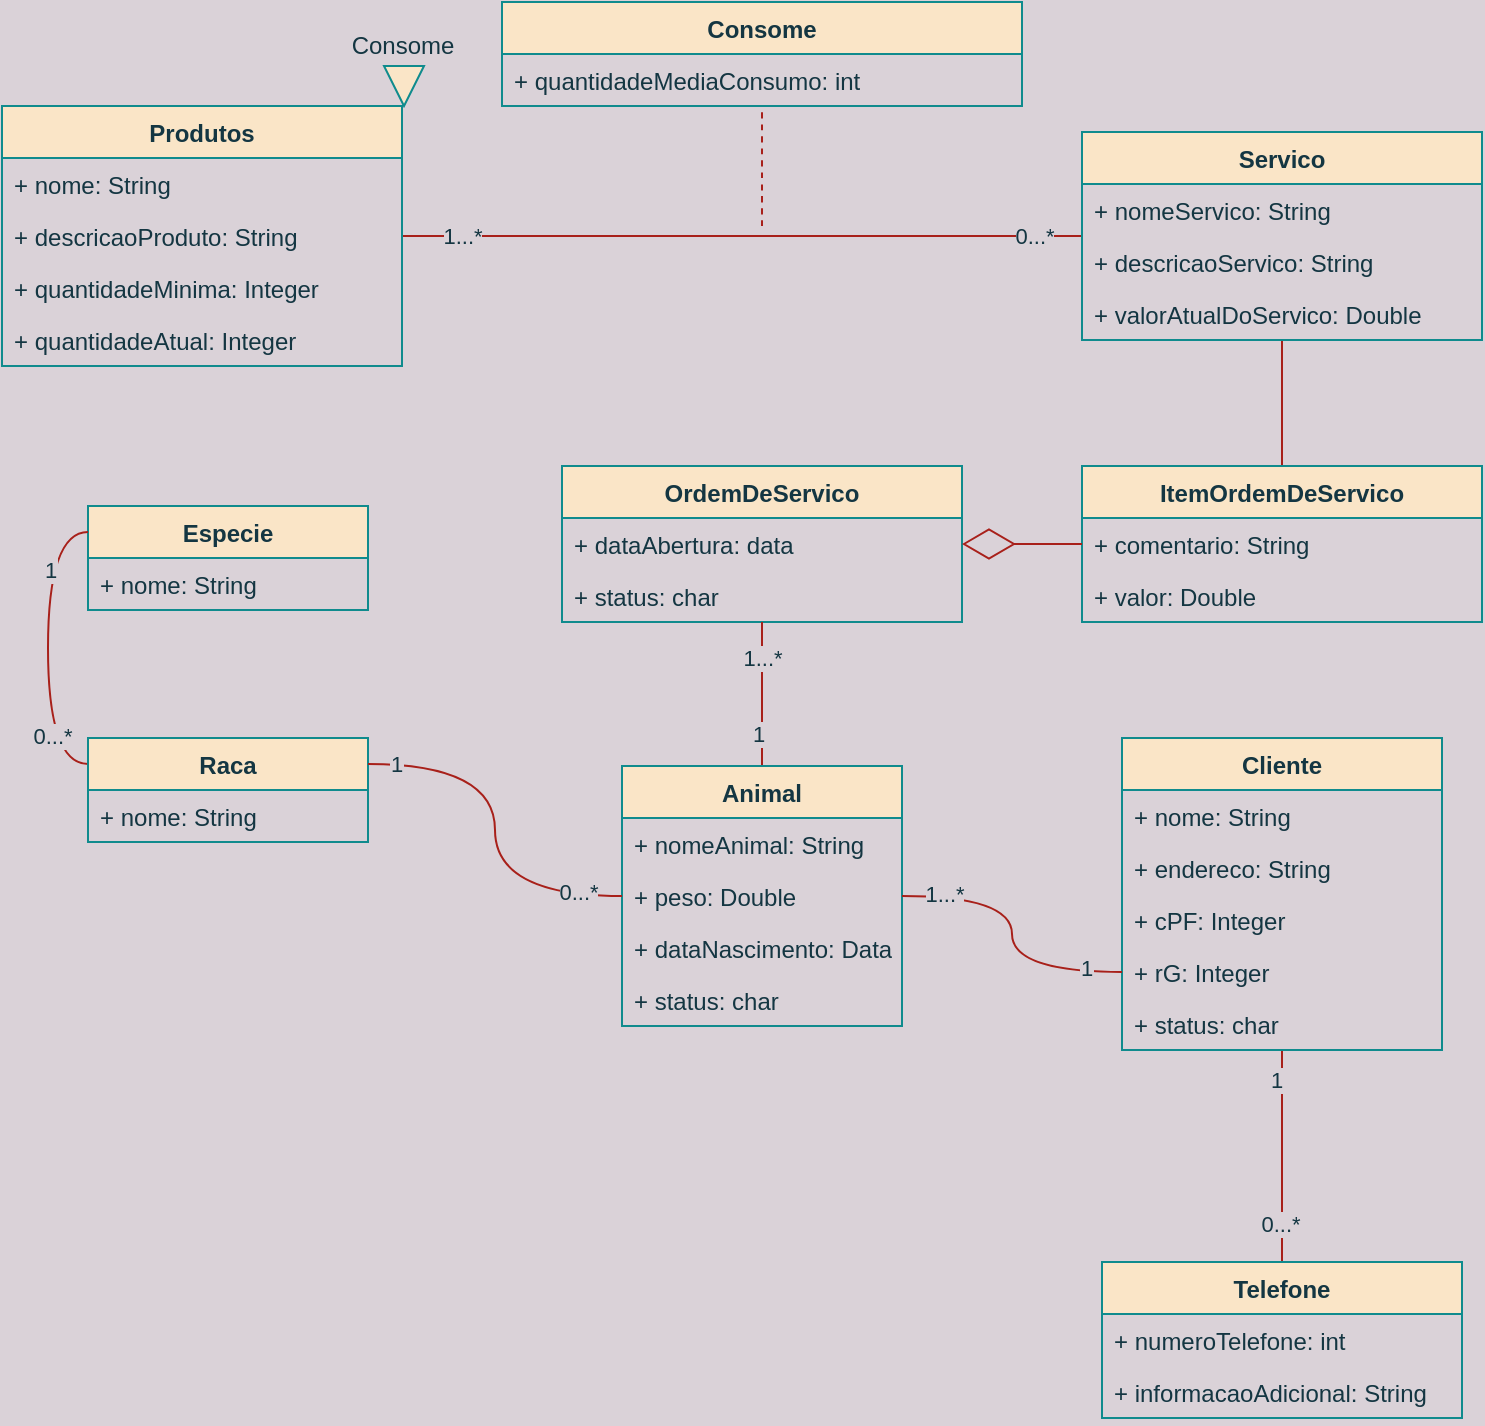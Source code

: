 <mxfile version="20.0.1" type="github">
  <diagram id="C5RBs43oDa-KdzZeNtuy" name="Page-1">
    <mxGraphModel dx="1102" dy="559" grid="1" gridSize="10" guides="1" tooltips="1" connect="1" arrows="1" fold="1" page="1" pageScale="1" pageWidth="827" pageHeight="1169" background="#DAD2D8" math="0" shadow="0">
      <root>
        <mxCell id="WIyWlLk6GJQsqaUBKTNV-0" />
        <mxCell id="WIyWlLk6GJQsqaUBKTNV-1" parent="WIyWlLk6GJQsqaUBKTNV-0" />
        <mxCell id="hiW_WmFTHacTxOfGyUqn-73" value="" style="edgeStyle=orthogonalEdgeStyle;rounded=0;orthogonalLoop=1;jettySize=auto;html=1;endArrow=none;endFill=0;curved=1;labelBackgroundColor=#DAD2D8;strokeColor=#A8201A;fontColor=#143642;" edge="1" parent="WIyWlLk6GJQsqaUBKTNV-1" source="-WMAqUKvxuHPdEfeoXhE-0" target="hiW_WmFTHacTxOfGyUqn-66">
          <mxGeometry relative="1" as="geometry" />
        </mxCell>
        <mxCell id="hiW_WmFTHacTxOfGyUqn-74" value="1" style="edgeLabel;html=1;align=center;verticalAlign=middle;resizable=0;points=[];labelBackgroundColor=#DAD2D8;fontColor=#143642;" vertex="1" connectable="0" parent="hiW_WmFTHacTxOfGyUqn-73">
          <mxGeometry x="-0.717" y="-3" relative="1" as="geometry">
            <mxPoint as="offset" />
          </mxGeometry>
        </mxCell>
        <mxCell id="hiW_WmFTHacTxOfGyUqn-75" value="0...*" style="edgeLabel;html=1;align=center;verticalAlign=middle;resizable=0;points=[];labelBackgroundColor=#DAD2D8;fontColor=#143642;" vertex="1" connectable="0" parent="hiW_WmFTHacTxOfGyUqn-73">
          <mxGeometry x="0.717" y="-3" relative="1" as="geometry">
            <mxPoint x="2" y="-4" as="offset" />
          </mxGeometry>
        </mxCell>
        <mxCell id="-WMAqUKvxuHPdEfeoXhE-0" value="Cliente" style="swimlane;fontStyle=1;childLayout=stackLayout;horizontal=1;startSize=26;fillColor=#FAE5C7;horizontalStack=0;resizeParent=1;resizeParentMax=0;resizeLast=0;collapsible=1;marginBottom=0;rounded=0;strokeColor=#0F8B8D;fontColor=#143642;" parent="WIyWlLk6GJQsqaUBKTNV-1" vertex="1">
          <mxGeometry x="604" y="548" width="160" height="156" as="geometry" />
        </mxCell>
        <mxCell id="-WMAqUKvxuHPdEfeoXhE-1" value="+ nome: String&#xa;" style="text;strokeColor=none;fillColor=none;align=left;verticalAlign=top;spacingLeft=4;spacingRight=4;overflow=hidden;rotatable=0;points=[[0,0.5],[1,0.5]];portConstraint=eastwest;rounded=0;fontColor=#143642;" parent="-WMAqUKvxuHPdEfeoXhE-0" vertex="1">
          <mxGeometry y="26" width="160" height="26" as="geometry" />
        </mxCell>
        <mxCell id="-WMAqUKvxuHPdEfeoXhE-2" value="+ endereco: String" style="text;strokeColor=none;fillColor=none;align=left;verticalAlign=top;spacingLeft=4;spacingRight=4;overflow=hidden;rotatable=0;points=[[0,0.5],[1,0.5]];portConstraint=eastwest;rounded=0;fontColor=#143642;" parent="-WMAqUKvxuHPdEfeoXhE-0" vertex="1">
          <mxGeometry y="52" width="160" height="26" as="geometry" />
        </mxCell>
        <mxCell id="-WMAqUKvxuHPdEfeoXhE-4" value="+ cPF: Integer" style="text;strokeColor=none;fillColor=none;align=left;verticalAlign=top;spacingLeft=4;spacingRight=4;overflow=hidden;rotatable=0;points=[[0,0.5],[1,0.5]];portConstraint=eastwest;rounded=0;fontColor=#143642;" parent="-WMAqUKvxuHPdEfeoXhE-0" vertex="1">
          <mxGeometry y="78" width="160" height="26" as="geometry" />
        </mxCell>
        <mxCell id="-WMAqUKvxuHPdEfeoXhE-8" value="+ rG: Integer" style="text;strokeColor=none;fillColor=none;align=left;verticalAlign=top;spacingLeft=4;spacingRight=4;overflow=hidden;rotatable=0;points=[[0,0.5],[1,0.5]];portConstraint=eastwest;rounded=0;fontColor=#143642;" parent="-WMAqUKvxuHPdEfeoXhE-0" vertex="1">
          <mxGeometry y="104" width="160" height="26" as="geometry" />
        </mxCell>
        <mxCell id="-WMAqUKvxuHPdEfeoXhE-5" value="+ status: char" style="text;strokeColor=none;fillColor=none;align=left;verticalAlign=top;spacingLeft=4;spacingRight=4;overflow=hidden;rotatable=0;points=[[0,0.5],[1,0.5]];portConstraint=eastwest;rounded=0;fontColor=#143642;" parent="-WMAqUKvxuHPdEfeoXhE-0" vertex="1">
          <mxGeometry y="130" width="160" height="26" as="geometry" />
        </mxCell>
        <mxCell id="-WMAqUKvxuHPdEfeoXhE-9" value="OrdemDeServico" style="swimlane;fontStyle=1;childLayout=stackLayout;horizontal=1;startSize=26;fillColor=#FAE5C7;horizontalStack=0;resizeParent=1;resizeParentMax=0;resizeLast=0;collapsible=1;marginBottom=0;rounded=0;strokeColor=#0F8B8D;fontColor=#143642;" parent="WIyWlLk6GJQsqaUBKTNV-1" vertex="1">
          <mxGeometry x="324" y="412" width="200" height="78" as="geometry" />
        </mxCell>
        <mxCell id="-WMAqUKvxuHPdEfeoXhE-10" value="+ dataAbertura: data" style="text;strokeColor=none;fillColor=none;align=left;verticalAlign=top;spacingLeft=4;spacingRight=4;overflow=hidden;rotatable=0;points=[[0,0.5],[1,0.5]];portConstraint=eastwest;rounded=0;fontColor=#143642;" parent="-WMAqUKvxuHPdEfeoXhE-9" vertex="1">
          <mxGeometry y="26" width="200" height="26" as="geometry" />
        </mxCell>
        <mxCell id="hiW_WmFTHacTxOfGyUqn-62" value="+ status: char" style="text;strokeColor=none;fillColor=none;align=left;verticalAlign=top;spacingLeft=4;spacingRight=4;overflow=hidden;rotatable=0;points=[[0,0.5],[1,0.5]];portConstraint=eastwest;fontColor=#143642;" vertex="1" parent="-WMAqUKvxuHPdEfeoXhE-9">
          <mxGeometry y="52" width="200" height="26" as="geometry" />
        </mxCell>
        <mxCell id="aK-d2TUzTkQ9TdtU_zbg-77" value="" style="edgeStyle=orthogonalEdgeStyle;orthogonalLoop=1;jettySize=auto;html=1;endArrow=none;endFill=0;rounded=0;curved=1;labelBackgroundColor=#DAD2D8;strokeColor=#A8201A;fontColor=#143642;" parent="WIyWlLk6GJQsqaUBKTNV-1" source="aK-d2TUzTkQ9TdtU_zbg-36" target="aK-d2TUzTkQ9TdtU_zbg-73" edge="1">
          <mxGeometry relative="1" as="geometry" />
        </mxCell>
        <mxCell id="aK-d2TUzTkQ9TdtU_zbg-83" value="1...*" style="edgeLabel;html=1;align=center;verticalAlign=middle;resizable=0;points=[];rounded=0;labelBackgroundColor=#DAD2D8;fontColor=#143642;" parent="aK-d2TUzTkQ9TdtU_zbg-77" vertex="1" connectable="0">
          <mxGeometry x="0.738" y="2" relative="1" as="geometry">
            <mxPoint x="-15" y="-2" as="offset" />
          </mxGeometry>
        </mxCell>
        <mxCell id="hiW_WmFTHacTxOfGyUqn-28" value="0...*" style="edgeLabel;html=1;align=center;verticalAlign=middle;resizable=0;points=[];rounded=0;labelBackgroundColor=#DAD2D8;fontColor=#143642;" vertex="1" connectable="0" parent="aK-d2TUzTkQ9TdtU_zbg-77">
          <mxGeometry x="-0.859" relative="1" as="geometry">
            <mxPoint as="offset" />
          </mxGeometry>
        </mxCell>
        <mxCell id="hiW_WmFTHacTxOfGyUqn-38" value="" style="edgeStyle=orthogonalEdgeStyle;orthogonalLoop=1;jettySize=auto;html=1;endArrow=none;endFill=0;rounded=0;curved=1;labelBackgroundColor=#DAD2D8;strokeColor=#A8201A;fontColor=#143642;" edge="1" parent="WIyWlLk6GJQsqaUBKTNV-1" source="aK-d2TUzTkQ9TdtU_zbg-36" target="hiW_WmFTHacTxOfGyUqn-34">
          <mxGeometry relative="1" as="geometry" />
        </mxCell>
        <mxCell id="aK-d2TUzTkQ9TdtU_zbg-36" value="Servico" style="swimlane;fontStyle=1;childLayout=stackLayout;horizontal=1;startSize=26;fillColor=#FAE5C7;horizontalStack=0;resizeParent=1;resizeParentMax=0;resizeLast=0;collapsible=1;marginBottom=0;rounded=0;strokeColor=#0F8B8D;fontColor=#143642;" parent="WIyWlLk6GJQsqaUBKTNV-1" vertex="1">
          <mxGeometry x="584" y="245" width="200" height="104" as="geometry" />
        </mxCell>
        <mxCell id="aK-d2TUzTkQ9TdtU_zbg-37" value="+ nomeServico: String" style="text;strokeColor=none;fillColor=none;align=left;verticalAlign=top;spacingLeft=4;spacingRight=4;overflow=hidden;rotatable=0;points=[[0,0.5],[1,0.5]];portConstraint=eastwest;rounded=0;fontColor=#143642;" parent="aK-d2TUzTkQ9TdtU_zbg-36" vertex="1">
          <mxGeometry y="26" width="200" height="26" as="geometry" />
        </mxCell>
        <mxCell id="aK-d2TUzTkQ9TdtU_zbg-38" value="+ descricaoServico: String" style="text;strokeColor=none;fillColor=none;align=left;verticalAlign=top;spacingLeft=4;spacingRight=4;overflow=hidden;rotatable=0;points=[[0,0.5],[1,0.5]];portConstraint=eastwest;rounded=0;fontColor=#143642;" parent="aK-d2TUzTkQ9TdtU_zbg-36" vertex="1">
          <mxGeometry y="52" width="200" height="26" as="geometry" />
        </mxCell>
        <mxCell id="aK-d2TUzTkQ9TdtU_zbg-39" value="+ valorAtualDoServico: Double" style="text;strokeColor=none;fillColor=none;align=left;verticalAlign=top;spacingLeft=4;spacingRight=4;overflow=hidden;rotatable=0;points=[[0,0.5],[1,0.5]];portConstraint=eastwest;rounded=0;fontColor=#143642;" parent="aK-d2TUzTkQ9TdtU_zbg-36" vertex="1">
          <mxGeometry y="78" width="200" height="26" as="geometry" />
        </mxCell>
        <mxCell id="hiW_WmFTHacTxOfGyUqn-45" value="" style="edgeStyle=orthogonalEdgeStyle;rounded=0;orthogonalLoop=1;jettySize=auto;html=1;endArrow=none;endFill=0;curved=1;labelBackgroundColor=#DAD2D8;strokeColor=#A8201A;fontColor=#143642;entryX=0.5;entryY=1;entryDx=0;entryDy=0;entryPerimeter=0;" edge="1" parent="WIyWlLk6GJQsqaUBKTNV-1" source="aK-d2TUzTkQ9TdtU_zbg-52" target="hiW_WmFTHacTxOfGyUqn-62">
          <mxGeometry relative="1" as="geometry">
            <mxPoint x="420" y="490" as="targetPoint" />
            <Array as="points" />
          </mxGeometry>
        </mxCell>
        <mxCell id="hiW_WmFTHacTxOfGyUqn-47" value="1...*" style="edgeLabel;html=1;align=center;verticalAlign=middle;resizable=0;points=[];labelBackgroundColor=#DAD2D8;fontColor=#143642;" vertex="1" connectable="0" parent="hiW_WmFTHacTxOfGyUqn-45">
          <mxGeometry x="0.228" relative="1" as="geometry">
            <mxPoint y="-10" as="offset" />
          </mxGeometry>
        </mxCell>
        <mxCell id="hiW_WmFTHacTxOfGyUqn-59" value="1" style="edgeLabel;html=1;align=center;verticalAlign=middle;resizable=0;points=[];labelBackgroundColor=#DAD2D8;fontColor=#143642;" vertex="1" connectable="0" parent="hiW_WmFTHacTxOfGyUqn-45">
          <mxGeometry x="-0.683" y="1" relative="1" as="geometry">
            <mxPoint x="-1" y="-5" as="offset" />
          </mxGeometry>
        </mxCell>
        <mxCell id="aK-d2TUzTkQ9TdtU_zbg-52" value="Animal" style="swimlane;fontStyle=1;childLayout=stackLayout;horizontal=1;startSize=26;fillColor=#FAE5C7;horizontalStack=0;resizeParent=1;resizeParentMax=0;resizeLast=0;collapsible=1;marginBottom=0;rounded=0;strokeColor=#0F8B8D;fontColor=#143642;" parent="WIyWlLk6GJQsqaUBKTNV-1" vertex="1">
          <mxGeometry x="354" y="562" width="140" height="130" as="geometry" />
        </mxCell>
        <mxCell id="aK-d2TUzTkQ9TdtU_zbg-53" value="+ nomeAnimal: String" style="text;strokeColor=none;fillColor=none;align=left;verticalAlign=top;spacingLeft=4;spacingRight=4;overflow=hidden;rotatable=0;points=[[0,0.5],[1,0.5]];portConstraint=eastwest;rounded=0;fontColor=#143642;" parent="aK-d2TUzTkQ9TdtU_zbg-52" vertex="1">
          <mxGeometry y="26" width="140" height="26" as="geometry" />
        </mxCell>
        <mxCell id="aK-d2TUzTkQ9TdtU_zbg-57" value="+ peso: Double" style="text;strokeColor=none;fillColor=none;align=left;verticalAlign=top;spacingLeft=4;spacingRight=4;overflow=hidden;rotatable=0;points=[[0,0.5],[1,0.5]];portConstraint=eastwest;rounded=0;fontColor=#143642;" parent="aK-d2TUzTkQ9TdtU_zbg-52" vertex="1">
          <mxGeometry y="52" width="140" height="26" as="geometry" />
        </mxCell>
        <mxCell id="aK-d2TUzTkQ9TdtU_zbg-55" value="+ dataNascimento: Data" style="text;strokeColor=none;fillColor=none;align=left;verticalAlign=top;spacingLeft=4;spacingRight=4;overflow=hidden;rotatable=0;points=[[0,0.5],[1,0.5]];portConstraint=eastwest;rounded=0;fontColor=#143642;" parent="aK-d2TUzTkQ9TdtU_zbg-52" vertex="1">
          <mxGeometry y="78" width="140" height="26" as="geometry" />
        </mxCell>
        <mxCell id="hiW_WmFTHacTxOfGyUqn-14" value="+ status: char" style="text;strokeColor=none;fillColor=none;align=left;verticalAlign=top;spacingLeft=4;spacingRight=4;overflow=hidden;rotatable=0;points=[[0,0.5],[1,0.5]];portConstraint=eastwest;rounded=0;fontColor=#143642;" vertex="1" parent="aK-d2TUzTkQ9TdtU_zbg-52">
          <mxGeometry y="104" width="140" height="26" as="geometry" />
        </mxCell>
        <mxCell id="aK-d2TUzTkQ9TdtU_zbg-73" value="Produtos" style="swimlane;fontStyle=1;childLayout=stackLayout;horizontal=1;startSize=26;fillColor=#FAE5C7;horizontalStack=0;resizeParent=1;resizeParentMax=0;resizeLast=0;collapsible=1;marginBottom=0;rounded=0;strokeColor=#0F8B8D;fontColor=#143642;" parent="WIyWlLk6GJQsqaUBKTNV-1" vertex="1">
          <mxGeometry x="44" y="232" width="200" height="130" as="geometry" />
        </mxCell>
        <mxCell id="aK-d2TUzTkQ9TdtU_zbg-74" value="+ nome: String" style="text;strokeColor=none;fillColor=none;align=left;verticalAlign=top;spacingLeft=4;spacingRight=4;overflow=hidden;rotatable=0;points=[[0,0.5],[1,0.5]];portConstraint=eastwest;rounded=0;fontColor=#143642;" parent="aK-d2TUzTkQ9TdtU_zbg-73" vertex="1">
          <mxGeometry y="26" width="200" height="26" as="geometry" />
        </mxCell>
        <mxCell id="aK-d2TUzTkQ9TdtU_zbg-75" value="+ descricaoProduto: String" style="text;strokeColor=none;fillColor=none;align=left;verticalAlign=top;spacingLeft=4;spacingRight=4;overflow=hidden;rotatable=0;points=[[0,0.5],[1,0.5]];portConstraint=eastwest;rounded=0;fontColor=#143642;" parent="aK-d2TUzTkQ9TdtU_zbg-73" vertex="1">
          <mxGeometry y="52" width="200" height="26" as="geometry" />
        </mxCell>
        <mxCell id="aK-d2TUzTkQ9TdtU_zbg-76" value="+ quantidadeMinima: Integer" style="text;strokeColor=none;fillColor=none;align=left;verticalAlign=top;spacingLeft=4;spacingRight=4;overflow=hidden;rotatable=0;points=[[0,0.5],[1,0.5]];portConstraint=eastwest;rounded=0;fontColor=#143642;" parent="aK-d2TUzTkQ9TdtU_zbg-73" vertex="1">
          <mxGeometry y="78" width="200" height="26" as="geometry" />
        </mxCell>
        <mxCell id="aK-d2TUzTkQ9TdtU_zbg-84" value="+ quantidadeAtual: Integer" style="text;strokeColor=none;fillColor=none;align=left;verticalAlign=top;spacingLeft=4;spacingRight=4;overflow=hidden;rotatable=0;points=[[0,0.5],[1,0.5]];portConstraint=eastwest;rounded=0;fontColor=#143642;" parent="aK-d2TUzTkQ9TdtU_zbg-73" vertex="1">
          <mxGeometry y="104" width="200" height="26" as="geometry" />
        </mxCell>
        <mxCell id="hiW_WmFTHacTxOfGyUqn-0" value="Especie" style="swimlane;fontStyle=1;childLayout=stackLayout;horizontal=1;startSize=26;fillColor=#FAE5C7;horizontalStack=0;resizeParent=1;resizeParentMax=0;resizeLast=0;collapsible=1;marginBottom=0;rounded=0;strokeColor=#0F8B8D;fontColor=#143642;" vertex="1" parent="WIyWlLk6GJQsqaUBKTNV-1">
          <mxGeometry x="87" y="432" width="140" height="52" as="geometry" />
        </mxCell>
        <mxCell id="hiW_WmFTHacTxOfGyUqn-2" value="+ nome: String" style="text;strokeColor=none;fillColor=none;align=left;verticalAlign=top;spacingLeft=4;spacingRight=4;overflow=hidden;rotatable=0;points=[[0,0.5],[1,0.5]];portConstraint=eastwest;rounded=0;fontColor=#143642;" vertex="1" parent="hiW_WmFTHacTxOfGyUqn-0">
          <mxGeometry y="26" width="140" height="26" as="geometry" />
        </mxCell>
        <mxCell id="hiW_WmFTHacTxOfGyUqn-56" style="edgeStyle=orthogonalEdgeStyle;rounded=0;orthogonalLoop=1;jettySize=auto;html=1;exitX=0;exitY=0.25;exitDx=0;exitDy=0;entryX=0;entryY=0.25;entryDx=0;entryDy=0;endArrow=none;endFill=0;curved=1;labelBackgroundColor=#DAD2D8;strokeColor=#A8201A;fontColor=#143642;" edge="1" parent="WIyWlLk6GJQsqaUBKTNV-1" source="hiW_WmFTHacTxOfGyUqn-7" target="hiW_WmFTHacTxOfGyUqn-0">
          <mxGeometry relative="1" as="geometry" />
        </mxCell>
        <mxCell id="hiW_WmFTHacTxOfGyUqn-57" value="1" style="edgeLabel;html=1;align=center;verticalAlign=middle;resizable=0;points=[];labelBackgroundColor=#DAD2D8;fontColor=#143642;" vertex="1" connectable="0" parent="hiW_WmFTHacTxOfGyUqn-56">
          <mxGeometry x="0.577" y="3" relative="1" as="geometry">
            <mxPoint x="4" y="6" as="offset" />
          </mxGeometry>
        </mxCell>
        <mxCell id="hiW_WmFTHacTxOfGyUqn-58" value="0...*" style="edgeLabel;html=1;align=center;verticalAlign=middle;resizable=0;points=[];labelBackgroundColor=#DAD2D8;fontColor=#143642;" vertex="1" connectable="0" parent="hiW_WmFTHacTxOfGyUqn-56">
          <mxGeometry x="-0.564" y="-2" relative="1" as="geometry">
            <mxPoint as="offset" />
          </mxGeometry>
        </mxCell>
        <mxCell id="hiW_WmFTHacTxOfGyUqn-7" value="Raca" style="swimlane;fontStyle=1;childLayout=stackLayout;horizontal=1;startSize=26;fillColor=#FAE5C7;horizontalStack=0;resizeParent=1;resizeParentMax=0;resizeLast=0;collapsible=1;marginBottom=0;rounded=0;strokeColor=#0F8B8D;fontColor=#143642;" vertex="1" parent="WIyWlLk6GJQsqaUBKTNV-1">
          <mxGeometry x="87" y="548" width="140" height="52" as="geometry" />
        </mxCell>
        <mxCell id="hiW_WmFTHacTxOfGyUqn-8" value="+ nome: String" style="text;strokeColor=none;fillColor=none;align=left;verticalAlign=top;spacingLeft=4;spacingRight=4;overflow=hidden;rotatable=0;points=[[0,0.5],[1,0.5]];portConstraint=eastwest;rounded=0;fontColor=#143642;" vertex="1" parent="hiW_WmFTHacTxOfGyUqn-7">
          <mxGeometry y="26" width="140" height="26" as="geometry" />
        </mxCell>
        <mxCell id="hiW_WmFTHacTxOfGyUqn-22" value="" style="endArrow=none;dashed=1;endFill=0;endSize=12;html=1;rounded=0;curved=1;labelBackgroundColor=#DAD2D8;strokeColor=#A8201A;fontColor=#143642;" edge="1" parent="WIyWlLk6GJQsqaUBKTNV-1">
          <mxGeometry width="160" relative="1" as="geometry">
            <mxPoint x="424" y="292" as="sourcePoint" />
            <mxPoint x="424" y="232" as="targetPoint" />
          </mxGeometry>
        </mxCell>
        <mxCell id="hiW_WmFTHacTxOfGyUqn-24" value="Consome" style="swimlane;fontStyle=1;childLayout=stackLayout;horizontal=1;startSize=26;fillColor=#FAE5C7;horizontalStack=0;resizeParent=1;resizeParentMax=0;resizeLast=0;collapsible=1;marginBottom=0;rounded=0;strokeColor=#0F8B8D;fontColor=#143642;" vertex="1" parent="WIyWlLk6GJQsqaUBKTNV-1">
          <mxGeometry x="294" y="180" width="260" height="52" as="geometry" />
        </mxCell>
        <mxCell id="hiW_WmFTHacTxOfGyUqn-25" value="+ quantidadeMediaConsumo: int" style="text;strokeColor=none;fillColor=none;align=left;verticalAlign=top;spacingLeft=4;spacingRight=4;overflow=hidden;rotatable=0;points=[[0,0.5],[1,0.5]];portConstraint=eastwest;rounded=0;fontColor=#143642;" vertex="1" parent="hiW_WmFTHacTxOfGyUqn-24">
          <mxGeometry y="26" width="260" height="26" as="geometry" />
        </mxCell>
        <mxCell id="hiW_WmFTHacTxOfGyUqn-29" value="" style="triangle;whiteSpace=wrap;html=1;rotation=90;rounded=0;fillColor=#FAE5C7;strokeColor=#0F8B8D;fontColor=#143642;" vertex="1" parent="WIyWlLk6GJQsqaUBKTNV-1">
          <mxGeometry x="235" y="212" width="20" height="20" as="geometry" />
        </mxCell>
        <mxCell id="hiW_WmFTHacTxOfGyUqn-31" value="Consome" style="text;html=1;align=center;verticalAlign=middle;resizable=0;points=[];autosize=1;strokeColor=none;fillColor=none;rounded=0;fontColor=#143642;" vertex="1" parent="WIyWlLk6GJQsqaUBKTNV-1">
          <mxGeometry x="209" y="192" width="70" height="20" as="geometry" />
        </mxCell>
        <mxCell id="hiW_WmFTHacTxOfGyUqn-34" value="ItemOrdemDeServico" style="swimlane;fontStyle=1;childLayout=stackLayout;horizontal=1;startSize=26;fillColor=#FAE5C7;horizontalStack=0;resizeParent=1;resizeParentMax=0;resizeLast=0;collapsible=1;marginBottom=0;rounded=0;strokeColor=#0F8B8D;fontColor=#143642;" vertex="1" parent="WIyWlLk6GJQsqaUBKTNV-1">
          <mxGeometry x="584" y="412" width="200" height="78" as="geometry" />
        </mxCell>
        <mxCell id="hiW_WmFTHacTxOfGyUqn-35" value="+ comentario: String" style="text;strokeColor=none;fillColor=none;align=left;verticalAlign=top;spacingLeft=4;spacingRight=4;overflow=hidden;rotatable=0;points=[[0,0.5],[1,0.5]];portConstraint=eastwest;rounded=0;fontColor=#143642;" vertex="1" parent="hiW_WmFTHacTxOfGyUqn-34">
          <mxGeometry y="26" width="200" height="26" as="geometry" />
        </mxCell>
        <mxCell id="hiW_WmFTHacTxOfGyUqn-37" value="+ valor: Double" style="text;strokeColor=none;fillColor=none;align=left;verticalAlign=top;spacingLeft=4;spacingRight=4;overflow=hidden;rotatable=0;points=[[0,0.5],[1,0.5]];portConstraint=eastwest;rounded=0;fontColor=#143642;" vertex="1" parent="hiW_WmFTHacTxOfGyUqn-34">
          <mxGeometry y="52" width="200" height="26" as="geometry" />
        </mxCell>
        <mxCell id="hiW_WmFTHacTxOfGyUqn-44" value="" style="endArrow=diamondThin;endFill=0;endSize=24;html=1;exitX=0;exitY=0.5;exitDx=0;exitDy=0;rounded=0;entryX=1;entryY=0.5;entryDx=0;entryDy=0;curved=1;labelBackgroundColor=#DAD2D8;strokeColor=#A8201A;fontColor=#143642;" edge="1" parent="WIyWlLk6GJQsqaUBKTNV-1" source="hiW_WmFTHacTxOfGyUqn-35">
          <mxGeometry width="160" relative="1" as="geometry">
            <mxPoint x="564" y="402" as="sourcePoint" />
            <mxPoint x="524" y="451" as="targetPoint" />
            <Array as="points" />
          </mxGeometry>
        </mxCell>
        <mxCell id="hiW_WmFTHacTxOfGyUqn-55" style="edgeStyle=orthogonalEdgeStyle;rounded=0;orthogonalLoop=1;jettySize=auto;html=1;exitX=0;exitY=0.5;exitDx=0;exitDy=0;entryX=1;entryY=0.25;entryDx=0;entryDy=0;endArrow=none;endFill=0;curved=1;labelBackgroundColor=#DAD2D8;strokeColor=#A8201A;fontColor=#143642;" edge="1" parent="WIyWlLk6GJQsqaUBKTNV-1" source="aK-d2TUzTkQ9TdtU_zbg-57" target="hiW_WmFTHacTxOfGyUqn-7">
          <mxGeometry relative="1" as="geometry" />
        </mxCell>
        <mxCell id="hiW_WmFTHacTxOfGyUqn-60" value="0...*" style="edgeLabel;html=1;align=center;verticalAlign=middle;resizable=0;points=[];labelBackgroundColor=#DAD2D8;fontColor=#143642;" vertex="1" connectable="0" parent="hiW_WmFTHacTxOfGyUqn-55">
          <mxGeometry x="-0.855" relative="1" as="geometry">
            <mxPoint x="-8" y="-2" as="offset" />
          </mxGeometry>
        </mxCell>
        <mxCell id="hiW_WmFTHacTxOfGyUqn-61" value="1" style="edgeLabel;html=1;align=center;verticalAlign=middle;resizable=0;points=[];labelBackgroundColor=#DAD2D8;fontColor=#143642;" vertex="1" connectable="0" parent="hiW_WmFTHacTxOfGyUqn-55">
          <mxGeometry x="0.855" relative="1" as="geometry">
            <mxPoint as="offset" />
          </mxGeometry>
        </mxCell>
        <mxCell id="hiW_WmFTHacTxOfGyUqn-63" value="" style="edgeStyle=orthogonalEdgeStyle;rounded=0;orthogonalLoop=1;jettySize=auto;html=1;endArrow=none;endFill=0;curved=1;labelBackgroundColor=#DAD2D8;strokeColor=#A8201A;fontColor=#143642;" edge="1" parent="WIyWlLk6GJQsqaUBKTNV-1" source="aK-d2TUzTkQ9TdtU_zbg-57" target="-WMAqUKvxuHPdEfeoXhE-8">
          <mxGeometry relative="1" as="geometry" />
        </mxCell>
        <mxCell id="hiW_WmFTHacTxOfGyUqn-64" value="1" style="edgeLabel;html=1;align=center;verticalAlign=middle;resizable=0;points=[];labelBackgroundColor=#DAD2D8;fontColor=#143642;" vertex="1" connectable="0" parent="hiW_WmFTHacTxOfGyUqn-63">
          <mxGeometry x="0.838" y="2" relative="1" as="geometry">
            <mxPoint x="-6" as="offset" />
          </mxGeometry>
        </mxCell>
        <mxCell id="hiW_WmFTHacTxOfGyUqn-65" value="1...*" style="edgeLabel;html=1;align=center;verticalAlign=middle;resizable=0;points=[];labelBackgroundColor=#DAD2D8;fontColor=#143642;" vertex="1" connectable="0" parent="hiW_WmFTHacTxOfGyUqn-63">
          <mxGeometry x="-0.77" y="3" relative="1" as="geometry">
            <mxPoint x="4" y="2" as="offset" />
          </mxGeometry>
        </mxCell>
        <mxCell id="hiW_WmFTHacTxOfGyUqn-66" value="Telefone" style="swimlane;fontStyle=1;childLayout=stackLayout;horizontal=1;startSize=26;fillColor=#FAE5C7;horizontalStack=0;resizeParent=1;resizeParentMax=0;resizeLast=0;collapsible=1;marginBottom=0;rounded=0;strokeColor=#0F8B8D;fontColor=#143642;" vertex="1" parent="WIyWlLk6GJQsqaUBKTNV-1">
          <mxGeometry x="594" y="810" width="180" height="78" as="geometry" />
        </mxCell>
        <mxCell id="hiW_WmFTHacTxOfGyUqn-76" value="+ numeroTelefone: int" style="text;strokeColor=none;fillColor=none;align=left;verticalAlign=top;spacingLeft=4;spacingRight=4;overflow=hidden;rotatable=0;points=[[0,0.5],[1,0.5]];portConstraint=eastwest;fontColor=#143642;" vertex="1" parent="hiW_WmFTHacTxOfGyUqn-66">
          <mxGeometry y="26" width="180" height="26" as="geometry" />
        </mxCell>
        <mxCell id="hiW_WmFTHacTxOfGyUqn-71" value="+ informacaoAdicional: String" style="text;strokeColor=none;fillColor=none;align=left;verticalAlign=top;spacingLeft=4;spacingRight=4;overflow=hidden;rotatable=0;points=[[0,0.5],[1,0.5]];portConstraint=eastwest;rounded=0;fontColor=#143642;" vertex="1" parent="hiW_WmFTHacTxOfGyUqn-66">
          <mxGeometry y="52" width="180" height="26" as="geometry" />
        </mxCell>
      </root>
    </mxGraphModel>
  </diagram>
</mxfile>
